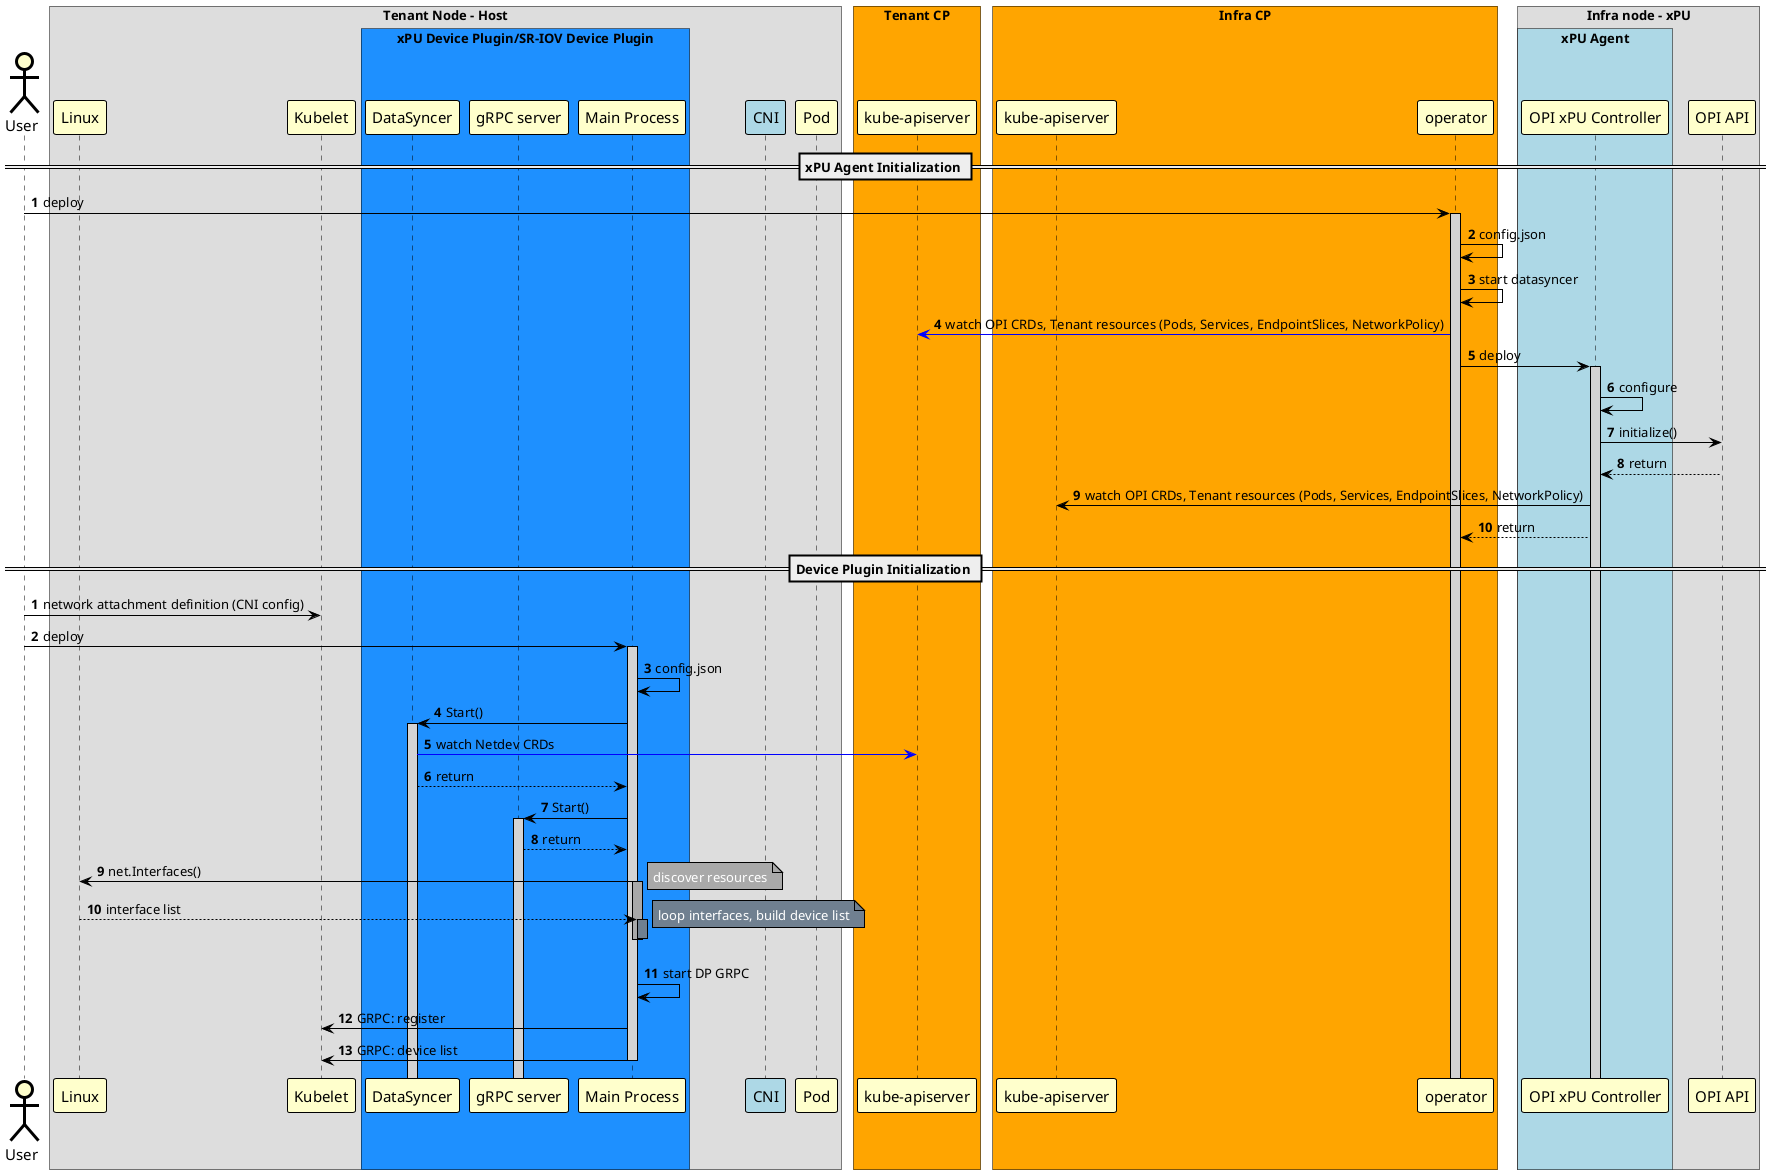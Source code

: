 @startuml
!pragma teoz true
skinparam noteBorderColor Black
skinparam noteBorderThickness 1
skinparam noteBackgroundColor Yellow

skinparam sequence {
	BoxBorderColor Black
	BoxFontSize 20

	ArrowColor Black
	ArrowThickness 1

	ActorBorderColor Black
	ActorBorderThickness 3
	ActorBackgroundColor Business
	ActorFontSize 15

	ParticipantBorderColor Black
	ParticipantBorderThickness 1
	ParticipantBackgroundColor Business
	ParticipantFontSize 15

	LifeLineBorderColor Black
	LifeLineBorderThickness 1
	LifeLineBackgroundColor LightGray
}

actor "User"
box "Tenant Node - Host"
	participant "Linux"
	participant "Kubelet"
  box "xPU Device Plugin/SR-IOV Device Plugin" #dodgerblue
         participant "DataSyncer"
         participant "gRPC server"
        participant "Main Process"
  end box
	participant "CNI" #LightBlue
	participant "Pod"
end box

box "Tenant CP" #Orange
  participant "kube-apiserver" as api1
end box

box "Infra CP" #Orange
  participant "kube-apiserver" as api2
  participant "operator"
end box

box "Infra node - xPU"
  box "xPU Agent" #LightBlue
	participant "OPI xPU Controller"
  end box
  participant "OPI API"
end box

== xPU Agent Initialization ==

autonumber
"User" -> "operator": deploy
activate "operator"
"operator" -> "operator": config.json
"operator" -> "operator": start datasyncer
"operator" -[#blue]> api1  : watch OPI CRDs, Tenant resources (Pods, Services, EndpointSlices, NetworkPolicy)
"operator" -> "OPI xPU Controller": deploy
activate "OPI xPU Controller"
"OPI xPU Controller" -> "OPI xPU Controller": configure
"OPI xPU Controller" -> "OPI API": initialize()
"OPI API" --> "OPI xPU Controller": return
"OPI xPU Controller" -> api2: watch OPI CRDs, Tenant resources (Pods, Services, EndpointSlices, NetworkPolicy)
"OPI xPU Controller" --> "operator": return
autonumber stop

== Device Plugin Initialization ==
autonumber

"User" -> "Kubelet": network attachment definition (CNI config)
"User" -> "Main Process": deploy
activate "Main Process"
"Main Process" -> "Main Process": config.json
"Main Process" -> "DataSyncer" : Start()
activate "DataSyncer"
"DataSyncer" -[#blue]> api1: watch Netdev CRDs
"DataSyncer" --> "Main Process": return
"Main Process" -> "gRPC server" : Start()
activate "gRPC server"
"gRPC server" --> "Main Process": return
"Main Process" -> "Linux": net.Interfaces()
activate "Main Process" #DarkGray
note right #DarkGray: <color #White>discover resources</color>
"Linux" --> "Main Process": interface list
activate "Main Process" #SlateGray
note right #SlateGray: <color #White>loop interfaces, build device list</color>
deactivate "Main Process"

autonumber stop
"Main Process" [hidden]-> "Main Process"
autonumber resume

deactivate "Main Process"

"Main Process" -> "Main Process": start DP GRPC
"Main Process" -> "Kubelet": GRPC: register
"Main Process" -> "Kubelet": GRPC: device list

deactivate "Main Process"

@enduml
